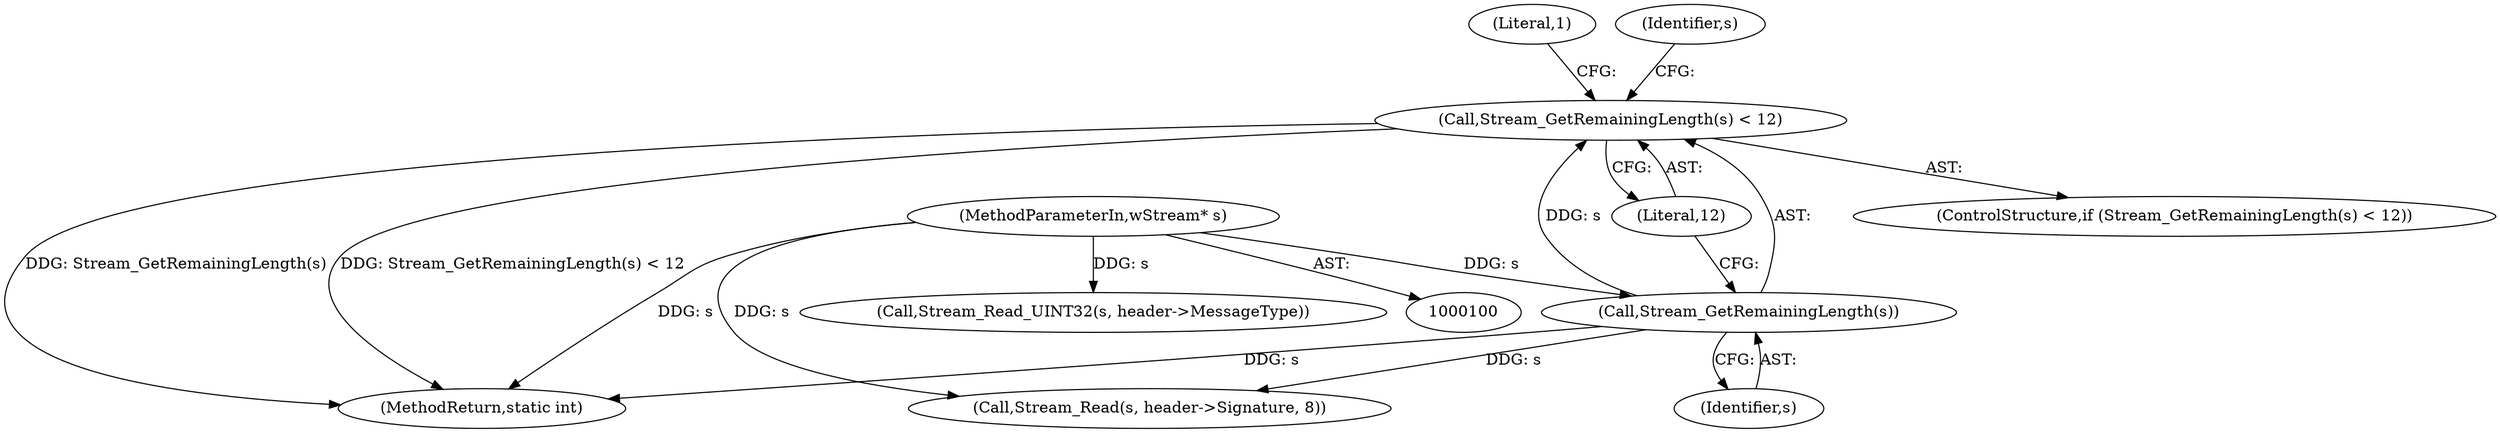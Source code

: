 digraph "0_FreeRDP_2ee663f39dc8dac3d9988e847db19b2d7e3ac8c6_5@API" {
"1000105" [label="(Call,Stream_GetRemainingLength(s) < 12)"];
"1000106" [label="(Call,Stream_GetRemainingLength(s))"];
"1000101" [label="(MethodParameterIn,wStream* s)"];
"1000139" [label="(MethodReturn,static int)"];
"1000104" [label="(ControlStructure,if (Stream_GetRemainingLength(s) < 12))"];
"1000111" [label="(Literal,1)"];
"1000107" [label="(Identifier,s)"];
"1000112" [label="(Call,Stream_Read(s, header->Signature, 8))"];
"1000105" [label="(Call,Stream_GetRemainingLength(s) < 12)"];
"1000113" [label="(Identifier,s)"];
"1000106" [label="(Call,Stream_GetRemainingLength(s))"];
"1000101" [label="(MethodParameterIn,wStream* s)"];
"1000118" [label="(Call,Stream_Read_UINT32(s, header->MessageType))"];
"1000108" [label="(Literal,12)"];
"1000105" -> "1000104"  [label="AST: "];
"1000105" -> "1000108"  [label="CFG: "];
"1000106" -> "1000105"  [label="AST: "];
"1000108" -> "1000105"  [label="AST: "];
"1000111" -> "1000105"  [label="CFG: "];
"1000113" -> "1000105"  [label="CFG: "];
"1000105" -> "1000139"  [label="DDG: Stream_GetRemainingLength(s) < 12"];
"1000105" -> "1000139"  [label="DDG: Stream_GetRemainingLength(s)"];
"1000106" -> "1000105"  [label="DDG: s"];
"1000106" -> "1000107"  [label="CFG: "];
"1000107" -> "1000106"  [label="AST: "];
"1000108" -> "1000106"  [label="CFG: "];
"1000106" -> "1000139"  [label="DDG: s"];
"1000101" -> "1000106"  [label="DDG: s"];
"1000106" -> "1000112"  [label="DDG: s"];
"1000101" -> "1000100"  [label="AST: "];
"1000101" -> "1000139"  [label="DDG: s"];
"1000101" -> "1000112"  [label="DDG: s"];
"1000101" -> "1000118"  [label="DDG: s"];
}
